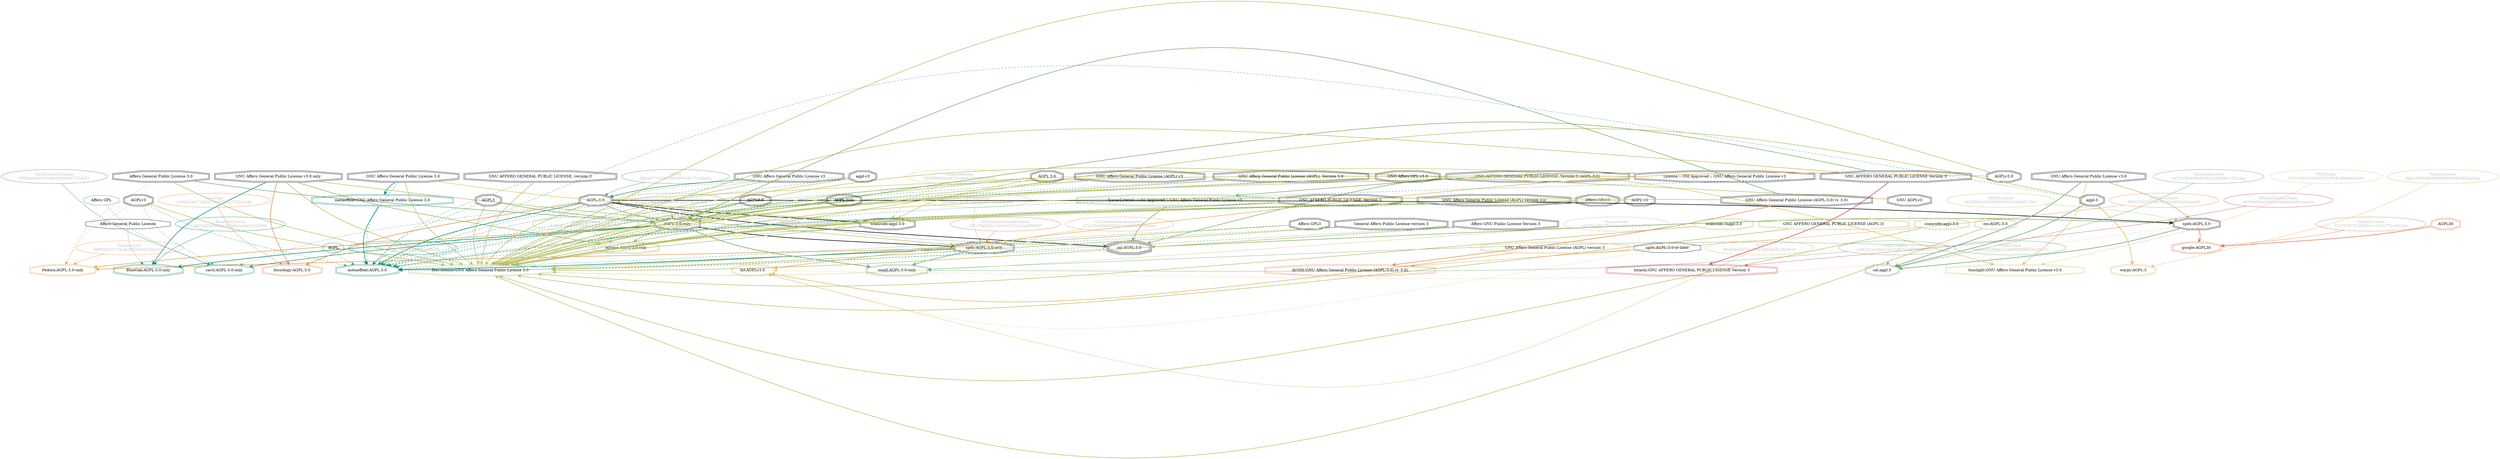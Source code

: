 strict digraph {
    node [shape=box];
    graph [splines=curved];
    85 [label="SPDXLicense\nf964ddb76ed970b4ff42977d1c59bf82"
       ,fontcolor=gray
       ,color="#b8bf62"
       ,fillcolor="beige;1"
       ,shape=ellipse];
    86 [label="spdx:AGPL-3.0-only"
       ,shape=doubleoctagon];
    87 [label="AGPL-3.0-only"
       ,shape=doubleoctagon];
    88 [label="GNU Affero General Public License v3.0 only"
       ,shape=doubleoctagon];
    95 [label="spdx:AGPL-3.0-or-later"
       ,shape=octagon];
    100 [label="SPDXLicense\n4855904b9af393f85f5e0c5bc9d072b0"
        ,fontcolor=gray
        ,color="#b8bf62"
        ,fillcolor="beige;1"
        ,shape=ellipse];
    101 [label="spdx:AGPL-3.0"
        ,shape=doubleoctagon];
    102 [label="AGPL-3.0"
        ,shape=doubleoctagon];
    103 [label="GNU Affero General Public License v3.0"
        ,shape=doubleoctagon];
    4873 [label="OSILicense\n23e0bc83ed28778380fc29c273a04abc"
         ,fontcolor=gray
         ,color="#78ab63"
         ,fillcolor="beige;1"
         ,shape=ellipse];
    4874 [label="osi:AGPL-3.0"
         ,shape=tripleoctagon];
    4875 [label="GNU AFFERO GENERAL PUBLIC LICENSE, Version 3 (AGPL-3.0)"
         ,shape=doubleoctagon];
    4876 [label="Trove:License :: OSI Approved :: GNU Affero General Public License v3"
         ,color="#78ab63"
         ,shape=doubleoctagon];
    4877 [label="License :: OSI Approved :: GNU Affero General Public License v3"
         ,shape=doubleoctagon];
    5372 [label="GoogleLicense\n37c7b767212f341e11191c773c445c8e"
         ,fontcolor=gray
         ,color="#e06f45"
         ,fillcolor="beige;1"
         ,shape=ellipse];
    5373 [label="google:AGPL30"
         ,color="#e06f45"
         ,shape=doubleoctagon];
    5374 [label=AGPL30
         ,color="#e06f45"
         ,shape=doubleoctagon];
    5806 [label="FedoraEntry\n9f0f0f242672fceb16828d5643bd20a6"
         ,fontcolor=gray
         ,color="#e09d4b"
         ,fillcolor="beige;1"
         ,shape=ellipse];
    5807 [label="Fedora:AGPL-3.0-only"
         ,color="#e09d4b"
         ,shape=doubleoctagon];
    5808 [label="Affero General Public License 3.0"
         ,shape=doubleoctagon];
    5809 [label=AGPLv3
         ,shape=doubleoctagon];
    9262 [label="Affero General Public License"
         ,shape=octagon];
    9268 [label="BlueOakCouncil\nbf33b00456d4bc62fbbe2a8a5e551956"
         ,fontcolor=gray
         ,color="#00876c"
         ,fillcolor="beige;1"
         ,shape=ellipse];
    9269 [label="BlueOak:AGPL-3.0-only"
         ,color="#00876c"
         ,shape=doubleoctagon];
    9452 [label="OSADLRule\n88e0e583905e57ab6d265df6a3bd2b7b"
         ,fontcolor=gray
         ,color="#58a066"
         ,fillcolor="beige;1"
         ,shape=ellipse];
    9453 [label="osadl:AGPL-3.0-only"
         ,color="#58a066"
         ,shape=doubleoctagon];
    9786 [label="OSADLMatrix\n0492611e0bac15c63417216f786c6101"
         ,fontcolor=gray
         ,color="#58a066"
         ,fillcolor="beige;1"
         ,shape=ellipse];
    10010 [label="FSF\nf9a0448a671174957a0cbf35c3f2b910"
          ,fontcolor=gray
          ,color="#deb256"
          ,fillcolor="beige;1"
          ,shape=ellipse];
    10011 [label="fsf:AGPLv3.0"
          ,color="#deb256"
          ,shape=doubleoctagon];
    10012 [label="AGPLv3.0"
          ,shape=doubleoctagon];
    10013 [label="GNU Affero General Public License (AGPL) version 3"
          ,color="#deb256"
          ,shape=doubleoctagon];
    10833 [label="ChooseALicense\n2d372c9e49de89c9b128969f1235b5aa"
          ,fontcolor=gray
          ,color="#58a066"
          ,fillcolor="beige;1"
          ,shape=ellipse];
    10834 [label="cal:agpl-3"
          ,color="#58a066"
          ,shape=doubleoctagon];
    10835 [label="agpl-3"
          ,shape=doubleoctagon];
    10836 [label="GNU AGPLv3"
          ,shape=doubleoctagon];
    11505 [label="ScancodeData\n5dcfb98f68e46143ab462534d4c89c1f"
          ,fontcolor=gray
          ,color="#dac767"
          ,fillcolor="beige;1"
          ,shape=ellipse];
    11506 [label="scancode:agpl-3.0"
          ,shape=doubleoctagon];
    11507 [label="AGPL 3.0"
          ,shape=doubleoctagon];
    11508 [label="GNU Affero General Public License 3.0"
          ,shape=doubleoctagon];
    25991 [label="Fossology\n589b294c273dbb74668759b75831ac9e"
          ,fontcolor=gray
          ,color="#e18745"
          ,fillcolor="beige;1"
          ,shape=ellipse];
    25992 [label="fossology:AGPL-3.0"
          ,color="#e18745"
          ,shape=doubleoctagon];
    28220 [label="OKFN\ndf45c677d1f8d586188b64c77cdfde5a"
          ,fontcolor=gray
          ,color="#379469"
          ,fillcolor="beige;1"
          ,shape=ellipse];
    28221 [label="GNU Affero General Public License v3"
          ,shape=doubleoctagon];
    28222 [label="agpl-v3"
          ,shape=doubleoctagon];
    28472 [label="OrtLicenseCategorization\n347c79a630c119e5525312cfcd288637"
          ,fontcolor=gray
          ,color="#e06f45"
          ,fillcolor="beige;1"
          ,shape=ellipse];
    35340 [label="OrtLicenseCategorization\n47a7f1e88b89363310ea666fb000e9af"
          ,fontcolor=gray
          ,color="#e09d4b"
          ,fillcolor="beige;1"
          ,shape=ellipse];
    36332 [label="CavilLicenseChange\nfcf98aad481dcc9a68c89efe47524d41"
          ,fontcolor=gray
          ,color="#379469"
          ,fillcolor="beige;1"
          ,shape=ellipse];
    36333 [label="cavil:AGPL-3.0-only"
          ,color="#379469"
          ,shape=doubleoctagon];
    36334 [label="Affero GPL"
          ,color="#379469"
          ,shape=octagon];
    38882 [label=AGPL
          ,color="#00876c"
          ,shape=octagon];
    43039 [label="MetaeffektLicense\n371bf566b419a37423f698eb2ad96ef8"
          ,fontcolor=gray
          ,color="#00876c"
          ,fillcolor="beige;1"
          ,shape=ellipse];
    43040 [label="metaeffekt:AGPL-3.0"
          ,color="#00876c"
          ,shape=doubleoctagon];
    43041 [label="metaeffekt:GNU Affero General Public License 3.0"
          ,color="#00876c"
          ,shape=doubleoctagon];
    43042 [label="GNU AFFERO GENERAL PUBLIC LICENSE Version 3"
          ,shape=doubleoctagon];
    43043 [label="GNU AFFERO GENERAL PUBLIC LICENSE, version 3"
          ,shape=doubleoctagon];
    43044 [label="GNU AFFERO PUBLIC LICENSE, Version 3"
          ,shape=doubleoctagon];
    43045 [label="GNU Affero General Public License (AGPL) v3"
          ,shape=doubleoctagon];
    43046 [label="GNU Affero General Public License (AGPL) version 3.0"
          ,shape=doubleoctagon];
    43047 [label="GNU Afferp General Public License (AGPL), Version 3.0"
          ,shape=doubleoctagon];
    43048 [label="Affero GPLv3"
          ,shape=doubleoctagon];
    43049 [label="GNO Affero GPL v3.0"
          ,shape=doubleoctagon];
    43050 [label="AGPL v3"
          ,shape=doubleoctagon];
    43051 [label=AGPL3
          ,shape=doubleoctagon];
    43052 [label="Affero GPL3"
          ,shape=doubleoctagon];
    43053 [label="General Affero Public License version 3"
          ,shape=doubleoctagon];
    43054 [label="Affero GNU Public License Version 3"
          ,shape=doubleoctagon];
    50103 [label="WarprLicense\n0be238804dbe68d854d658c6d4a4c94c"
          ,fontcolor=gray
          ,color="#deb256"
          ,fillcolor="beige;1"
          ,shape=ellipse];
    50104 [label="warpr:AGPL-3"
          ,color="#deb256"
          ,shape=doubleoctagon];
    50249 [label="FossLicense\na2d300af8d7ffaa4aaa80d453bbf172c"
          ,fontcolor=gray
          ,color="#b8bf62"
          ,fillcolor="beige;1"
          ,shape=ellipse];
    50250 [label="foss-license:GNU Affero General Public License 3.0"
          ,color="#b8bf62"
          ,shape=doubleoctagon];
    50251 [label="AGPL3.0"
          ,shape=doubleoctagon];
    50252 [label="AGPL (v3)"
          ,shape=doubleoctagon];
    50253 [label="GNU Affero General Public License (AGPL-3.0) (v. 3.0)"
          ,shape=doubleoctagon];
    50254 [label="scancode://agpl-3.0"
          ,color="#b8bf62"
          ,shape=doubleoctagon];
    50255 [label="GNU AFFERO GENERAL PUBLIC LICENSE (AGPL-3)"
          ,color="#b8bf62"
          ,shape=doubleoctagon];
    50256 [label="scancode:agpl-3.0"
          ,color="#b8bf62"
          ,shape=doubleoctagon];
    50257 [label="osi:AGPL-3.0"
          ,color="#b8bf62"
          ,shape=doubleoctagon];
    50928 [label="FOSSLight\nf22819642bb5b975293583d98ed9a9a9"
          ,fontcolor=gray
          ,color="#dac767"
          ,fillcolor="beige;1"
          ,shape=ellipse];
    50929 [label="fosslight:GNU Affero General Public License v3.0"
          ,color="#dac767"
          ,shape=doubleoctagon];
    52210 [label="HitachiOpenLicense\nc4b5e9064c059b5d8e9aeaef8c2aba5d"
          ,fontcolor=gray
          ,color="#d43d51"
          ,fillcolor="beige;1"
          ,shape=ellipse];
    52211 [label="hitachi:GNU AFFERO GENERAL PUBLIC LICENSE Version 3"
          ,color="#d43d51"
          ,shape=doubleoctagon];
    54347 [label="EclipseLicense\n4d8fe31a22d853bff0191714a79970fc"
          ,fontcolor=gray
          ,color="#98b561"
          ,fillcolor="beige;1"
          ,shape=ellipse];
    54348 [label="eclipse:AGPL-3.0-only"
          ,color="#98b561"
          ,shape=doubleoctagon];
    54774 [label="ifrOSS License\n59b52532f72fa07d33004f53d3bab9d5"
          ,fontcolor=gray
          ,color="#e18745"
          ,fillcolor="beige;1"
          ,shape=ellipse];
    54775 [label="ifrOSS:GNU Affero General Public License (AGPL-3.0) (v. 3.0)"
          ,color="#e18745"
          ,shape=doubleoctagon];
    55998 [label="Curation\nacccf1734dab1340ec0912b078d8eef2"
          ,fontcolor=gray
          ,color="#78ab63"
          ,fillcolor="beige;1"
          ,shape=ellipse];
    85 -> 86 [weight=0.5
             ,color="#b8bf62"];
    86 -> 5807 [style=bold
               ,arrowhead=vee
               ,weight=0.7
               ,color="#e09d4b"];
    86 -> 9453 [style=bold
               ,arrowhead=vee
               ,weight=0.7
               ,color="#58a066"];
    86 -> 10011 [style=dashed
                ,arrowhead=vee
                ,weight=0.5
                ,color="#deb256"];
    86 -> 43040 [style=bold
                ,arrowhead=vee
                ,weight=0.7
                ,color="#00876c"];
    87 -> 86 [style=bold
             ,arrowhead=vee
             ,weight=0.7];
    87 -> 5807 [style=bold
               ,arrowhead=vee
               ,weight=0.7
               ,color="#e09d4b"];
    87 -> 9269 [style=bold
               ,arrowhead=vee
               ,weight=0.7
               ,color="#00876c"];
    87 -> 9453 [style=bold
               ,arrowhead=vee
               ,weight=0.7
               ,color="#58a066"];
    87 -> 36333 [style=bold
                ,arrowhead=vee
                ,weight=0.7
                ,color="#379469"];
    87 -> 36333 [style=bold
                ,arrowhead=vee
                ,weight=0.7
                ,color="#379469"];
    87 -> 54348 [style=bold
                ,arrowhead=vee
                ,weight=0.7
                ,color="#98b561"];
    88 -> 86 [style=bold
             ,arrowhead=vee
             ,weight=0.7
             ,color="#b8bf62"];
    88 -> 9269 [style=bold
               ,arrowhead=vee
               ,weight=0.7
               ,color="#00876c"];
    88 -> 25992 [style=bold
                ,arrowhead=vee
                ,weight=0.7
                ,color="#e18745"];
    88 -> 50250 [style=bold
                ,arrowhead=vee
                ,weight=0.7
                ,color="#b8bf62"];
    88 -> 54348 [style=bold
                ,arrowhead=vee
                ,weight=0.7
                ,color="#98b561"];
    95 -> 10011 [style=dashed
                ,arrowhead=vee
                ,weight=0.5
                ,color="#deb256"];
    100 -> 101 [weight=0.5
               ,color="#b8bf62"];
    101 -> 4874 [style=bold
                ,arrowhead=vee
                ,weight=0.7
                ,color="#78ab63"];
    101 -> 5373 [style=bold
                ,arrowhead=vee
                ,weight=0.7
                ,color="#e06f45"];
    101 -> 10011 [style=dashed
                 ,arrowhead=vee
                 ,weight=0.5
                 ,color="#deb256"];
    101 -> 10834 [style=bold
                 ,arrowhead=vee
                 ,weight=0.7
                 ,color="#58a066"];
    102 -> 87 [style=bold
              ,arrowhead=vee
              ,weight=0.7
              ,color="#78ab63"];
    102 -> 101 [style=bold
               ,arrowhead=vee
               ,weight=0.7];
    102 -> 4874 [style=bold
                ,arrowhead=vee
                ,weight=0.7];
    102 -> 11506 [style=bold
                 ,arrowhead=vee
                 ,weight=0.7];
    102 -> 25992 [style=bold
                 ,arrowhead=vee
                 ,weight=0.7
                 ,color="#e18745"];
    102 -> 36333 [style=dashed
                 ,arrowhead=vee
                 ,weight=0.5
                 ,color="#379469"];
    102 -> 43040 [style=bold
                 ,arrowhead=vee
                 ,weight=0.7
                 ,color="#00876c"];
    102 -> 50250 [style=bold
                 ,arrowhead=vee
                 ,weight=0.7
                 ,color="#b8bf62"];
    102 -> 50929 [style=bold
                 ,arrowhead=vee
                 ,weight=0.7
                 ,color="#dac767"];
    103 -> 101 [style=bold
               ,arrowhead=vee
               ,weight=0.7
               ,color="#b8bf62"];
    103 -> 10834 [style=bold
                 ,arrowhead=vee
                 ,weight=0.7
                 ,color="#58a066"];
    103 -> 50929 [style=bold
                 ,arrowhead=vee
                 ,weight=0.7
                 ,color="#dac767"];
    4873 -> 4874 [weight=0.5
                 ,color="#78ab63"];
    4874 -> 43040 [style=dashed
                  ,arrowhead=vee
                  ,weight=0.5
                  ,color="#00876c"];
    4875 -> 4874 [style=bold
                 ,arrowhead=vee
                 ,weight=0.7
                 ,color="#78ab63"];
    4875 -> 50250 [style=bold
                  ,arrowhead=vee
                  ,weight=0.7
                  ,color="#b8bf62"];
    4876 -> 4874 [style=bold
                 ,arrowhead=vee
                 ,weight=0.7
                 ,color="#78ab63"];
    4877 -> 4876 [style=bold
                 ,arrowhead=vee
                 ,weight=0.7
                 ,color="#78ab63"];
    4877 -> 50250 [style=bold
                  ,arrowhead=vee
                  ,weight=0.7
                  ,color="#b8bf62"];
    5372 -> 5373 [weight=0.5
                 ,color="#e06f45"];
    5374 -> 5373 [style=bold
                 ,arrowhead=vee
                 ,weight=0.7
                 ,color="#e06f45"];
    5806 -> 5807 [weight=0.5
                 ,color="#e09d4b"];
    5808 -> 87 [style=bold
               ,arrowhead=vee
               ,weight=0.7
               ,color="#78ab63"];
    5808 -> 5807 [style=dashed
                 ,arrowhead=vee
                 ,weight=0.5
                 ,color="#e09d4b"];
    5808 -> 50250 [style=bold
                  ,arrowhead=vee
                  ,weight=0.7
                  ,color="#b8bf62"];
    5809 -> 5807 [style=dashed
                 ,arrowhead=vee
                 ,weight=0.5
                 ,color="#e09d4b"];
    5809 -> 36333 [style=dashed
                  ,arrowhead=vee
                  ,weight=0.5
                  ,color="#379469"];
    5809 -> 43040 [style=dashed
                  ,arrowhead=vee
                  ,weight=0.5
                  ,color="#00876c"];
    5809 -> 50250 [style=bold
                  ,arrowhead=vee
                  ,weight=0.7
                  ,color="#b8bf62"];
    9262 -> 9269 [style=dashed
                 ,arrowhead=vee
                 ,weight=0.5
                 ,color="#00876c"];
    9268 -> 9269 [weight=0.5
                 ,color="#00876c"];
    9452 -> 9453 [weight=0.5
                 ,color="#58a066"];
    9786 -> 9453 [weight=0.5
                 ,color="#58a066"];
    10010 -> 10011 [weight=0.5
                   ,color="#deb256"];
    10012 -> 10011 [style=bold
                   ,arrowhead=vee
                   ,weight=0.7
                   ,color="#deb256"];
    10012 -> 50250 [style=bold
                   ,arrowhead=vee
                   ,weight=0.7
                   ,color="#b8bf62"];
    10013 -> 10011 [style=bold
                   ,arrowhead=vee
                   ,weight=0.7
                   ,color="#deb256"];
    10833 -> 10834 [weight=0.5
                   ,color="#58a066"];
    10835 -> 10834 [style=bold
                   ,arrowhead=vee
                   ,weight=0.7
                   ,color="#58a066"];
    10835 -> 43040 [style=dashed
                   ,arrowhead=vee
                   ,weight=0.5
                   ,color="#00876c"];
    10835 -> 50104 [style=bold
                   ,arrowhead=vee
                   ,weight=0.7
                   ,color="#deb256"];
    10835 -> 50250 [style=bold
                   ,arrowhead=vee
                   ,weight=0.7
                   ,color="#b8bf62"];
    10836 -> 10834 [style=dashed
                   ,arrowhead=vee
                   ,weight=0.5
                   ,color="#58a066"];
    10836 -> 50250 [style=bold
                   ,arrowhead=vee
                   ,weight=0.7
                   ,color="#b8bf62"];
    11505 -> 11506 [weight=0.5
                   ,color="#dac767"];
    11506 -> 43040 [style=dashed
                   ,arrowhead=vee
                   ,weight=0.5
                   ,color="#00876c"];
    11506 -> 50250 [style=bold
                   ,arrowhead=vee
                   ,weight=0.7
                   ,color="#b8bf62"];
    11507 -> 11506 [style=bold
                   ,arrowhead=vee
                   ,weight=0.7
                   ,color="#dac767"];
    11507 -> 43040 [style=dashed
                   ,arrowhead=vee
                   ,weight=0.5
                   ,color="#00876c"];
    11507 -> 50250 [style=bold
                   ,arrowhead=vee
                   ,weight=0.7
                   ,color="#b8bf62"];
    11508 -> 11506 [style=bold
                   ,arrowhead=vee
                   ,weight=0.7
                   ,color="#dac767"];
    11508 -> 43040 [style=dashed
                   ,arrowhead=vee
                   ,weight=0.5
                   ,color="#00876c"];
    11508 -> 43041 [style=bold
                   ,arrowhead=vee
                   ,weight=0.7
                   ,color="#00876c"];
    11508 -> 50250 [style=bold
                   ,arrowhead=vee
                   ,weight=0.7
                   ,color="#b8bf62"];
    25991 -> 25992 [weight=0.5
                   ,color="#e18745"];
    28220 -> 102 [weight=0.5
                 ,color="#379469"];
    28221 -> 102 [style=bold
                 ,arrowhead=vee
                 ,weight=0.7
                 ,color="#379469"];
    28221 -> 43040 [style=dashed
                   ,arrowhead=vee
                   ,weight=0.5
                   ,color="#00876c"];
    28221 -> 50250 [style=bold
                   ,arrowhead=vee
                   ,weight=0.7
                   ,color="#b8bf62"];
    28222 -> 102 [style=dashed
                 ,arrowhead=vee
                 ,weight=0.5
                 ,color="#379469"];
    28222 -> 43040 [style=dashed
                   ,arrowhead=vee
                   ,weight=0.5
                   ,color="#00876c"];
    28222 -> 50250 [style=bold
                   ,arrowhead=vee
                   ,weight=0.7
                   ,color="#b8bf62"];
    28472 -> 86 [weight=0.5
                ,color="#e06f45"];
    35340 -> 86 [weight=0.5
                ,color="#e09d4b"];
    36332 -> 36333 [weight=0.5
                   ,color="#379469"];
    36334 -> 36333 [style=dashed
                   ,arrowhead=vee
                   ,weight=0.5
                   ,color="#379469"];
    38882 -> 43040 [style=dashed
                   ,arrowhead=vee
                   ,weight=0.5
                   ,color="#00876c"];
    43039 -> 43040 [weight=0.5
                   ,color="#00876c"];
    43041 -> 43040 [style=bold
                   ,arrowhead=vee
                   ,weight=0.7
                   ,color="#00876c"];
    43042 -> 87 [style=bold
                ,arrowhead=vee
                ,weight=0.7
                ,color="#78ab63"];
    43042 -> 43040 [style=dashed
                   ,arrowhead=vee
                   ,weight=0.5
                   ,color="#00876c"];
    43042 -> 50250 [style=bold
                   ,arrowhead=vee
                   ,weight=0.7
                   ,color="#b8bf62"];
    43042 -> 52211 [style=bold
                   ,arrowhead=vee
                   ,weight=0.7
                   ,color="#d43d51"];
    43043 -> 43040 [style=dashed
                   ,arrowhead=vee
                   ,weight=0.5
                   ,color="#00876c"];
    43043 -> 50250 [style=bold
                   ,arrowhead=vee
                   ,weight=0.7
                   ,color="#b8bf62"];
    43044 -> 43040 [style=dashed
                   ,arrowhead=vee
                   ,weight=0.5
                   ,color="#00876c"];
    43044 -> 50250 [style=bold
                   ,arrowhead=vee
                   ,weight=0.7
                   ,color="#b8bf62"];
    43045 -> 43040 [style=dashed
                   ,arrowhead=vee
                   ,weight=0.5
                   ,color="#00876c"];
    43045 -> 50250 [style=bold
                   ,arrowhead=vee
                   ,weight=0.7
                   ,color="#b8bf62"];
    43046 -> 43040 [style=dashed
                   ,arrowhead=vee
                   ,weight=0.5
                   ,color="#00876c"];
    43046 -> 50250 [style=bold
                   ,arrowhead=vee
                   ,weight=0.7
                   ,color="#b8bf62"];
    43047 -> 43040 [style=dashed
                   ,arrowhead=vee
                   ,weight=0.5
                   ,color="#00876c"];
    43047 -> 50250 [style=bold
                   ,arrowhead=vee
                   ,weight=0.7
                   ,color="#b8bf62"];
    43048 -> 43040 [style=dashed
                   ,arrowhead=vee
                   ,weight=0.5
                   ,color="#00876c"];
    43048 -> 50250 [style=bold
                   ,arrowhead=vee
                   ,weight=0.7
                   ,color="#b8bf62"];
    43049 -> 43040 [style=dashed
                   ,arrowhead=vee
                   ,weight=0.5
                   ,color="#00876c"];
    43049 -> 50250 [style=bold
                   ,arrowhead=vee
                   ,weight=0.7
                   ,color="#b8bf62"];
    43050 -> 43040 [style=dashed
                   ,arrowhead=vee
                   ,weight=0.5
                   ,color="#00876c"];
    43050 -> 50250 [style=bold
                   ,arrowhead=vee
                   ,weight=0.7
                   ,color="#b8bf62"];
    43051 -> 87 [style=bold
                ,arrowhead=vee
                ,weight=0.7
                ,color="#78ab63"];
    43051 -> 43040 [style=dashed
                   ,arrowhead=vee
                   ,weight=0.5
                   ,color="#00876c"];
    43051 -> 50250 [style=bold
                   ,arrowhead=vee
                   ,weight=0.7
                   ,color="#b8bf62"];
    43052 -> 43040 [style=dashed
                   ,arrowhead=vee
                   ,weight=0.5
                   ,color="#00876c"];
    43052 -> 50250 [style=bold
                   ,arrowhead=vee
                   ,weight=0.7
                   ,color="#b8bf62"];
    43053 -> 43040 [style=dashed
                   ,arrowhead=vee
                   ,weight=0.5
                   ,color="#00876c"];
    43053 -> 50250 [style=bold
                   ,arrowhead=vee
                   ,weight=0.7
                   ,color="#b8bf62"];
    43054 -> 43040 [style=dashed
                   ,arrowhead=vee
                   ,weight=0.5
                   ,color="#00876c"];
    43054 -> 50250 [style=bold
                   ,arrowhead=vee
                   ,weight=0.7
                   ,color="#b8bf62"];
    50103 -> 50104 [weight=0.5
                   ,color="#deb256"];
    50249 -> 50250 [weight=0.5
                   ,color="#b8bf62"];
    50251 -> 87 [style=bold
                ,arrowhead=vee
                ,weight=0.7
                ,color="#78ab63"];
    50251 -> 50250 [style=bold
                   ,arrowhead=vee
                   ,weight=0.7
                   ,color="#b8bf62"];
    50252 -> 87 [style=bold
                ,arrowhead=vee
                ,weight=0.7
                ,color="#78ab63"];
    50252 -> 50250 [style=bold
                   ,arrowhead=vee
                   ,weight=0.7
                   ,color="#b8bf62"];
    50253 -> 87 [style=bold
                ,arrowhead=vee
                ,weight=0.7
                ,color="#78ab63"];
    50253 -> 50250 [style=bold
                   ,arrowhead=vee
                   ,weight=0.7
                   ,color="#b8bf62"];
    50253 -> 54775 [style=bold
                   ,arrowhead=vee
                   ,weight=0.7
                   ,color="#e18745"];
    50253 -> 54775 [style=bold
                   ,arrowhead=vee
                   ,weight=0.7
                   ,color="#e18745"];
    50254 -> 50250 [style=bold
                   ,arrowhead=vee
                   ,weight=0.7
                   ,color="#b8bf62"];
    50255 -> 50250 [style=bold
                   ,arrowhead=vee
                   ,weight=0.7
                   ,color="#b8bf62"];
    50256 -> 50250 [style=bold
                   ,arrowhead=vee
                   ,weight=0.7
                   ,color="#b8bf62"];
    50257 -> 50250 [style=bold
                   ,arrowhead=vee
                   ,weight=0.7
                   ,color="#b8bf62"];
    50928 -> 50929 [weight=0.5
                   ,color="#dac767"];
    52210 -> 52211 [weight=0.5
                   ,color="#d43d51"];
    54347 -> 54348 [weight=0.5
                   ,color="#98b561"];
    54774 -> 54775 [weight=0.5
                   ,color="#e18745"];
    55998 -> 87 [weight=0.5
                ,color="#78ab63"];
}
